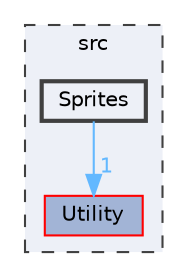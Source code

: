 digraph "src/Sprites"
{
 // LATEX_PDF_SIZE
  bgcolor="transparent";
  edge [fontname=Helvetica,fontsize=10,labelfontname=Helvetica,labelfontsize=10];
  node [fontname=Helvetica,fontsize=10,shape=box,height=0.2,width=0.4];
  compound=true
  subgraph clusterdir_68267d1309a1af8e8297ef4c3efbcdba {
    graph [ bgcolor="#edf0f7", pencolor="grey25", label="src", fontname=Helvetica,fontsize=10 style="filled,dashed", URL="dir_68267d1309a1af8e8297ef4c3efbcdba.html",tooltip=""]
  dir_9761b53e3d9349800c0cb59b71c8cd3d [label="Utility", fillcolor="#a2b4d6", color="red", style="filled", URL="dir_9761b53e3d9349800c0cb59b71c8cd3d.html",tooltip=""];
  dir_27620e8043f236db3d0da988e95cdfd6 [label="Sprites", fillcolor="#edf0f7", color="grey25", style="filled,bold", URL="dir_27620e8043f236db3d0da988e95cdfd6.html",tooltip=""];
  }
  dir_27620e8043f236db3d0da988e95cdfd6->dir_9761b53e3d9349800c0cb59b71c8cd3d [headlabel="1", labeldistance=1.5 headhref="dir_000018_000021.html" href="dir_000018_000021.html" color="steelblue1" fontcolor="steelblue1"];
}
